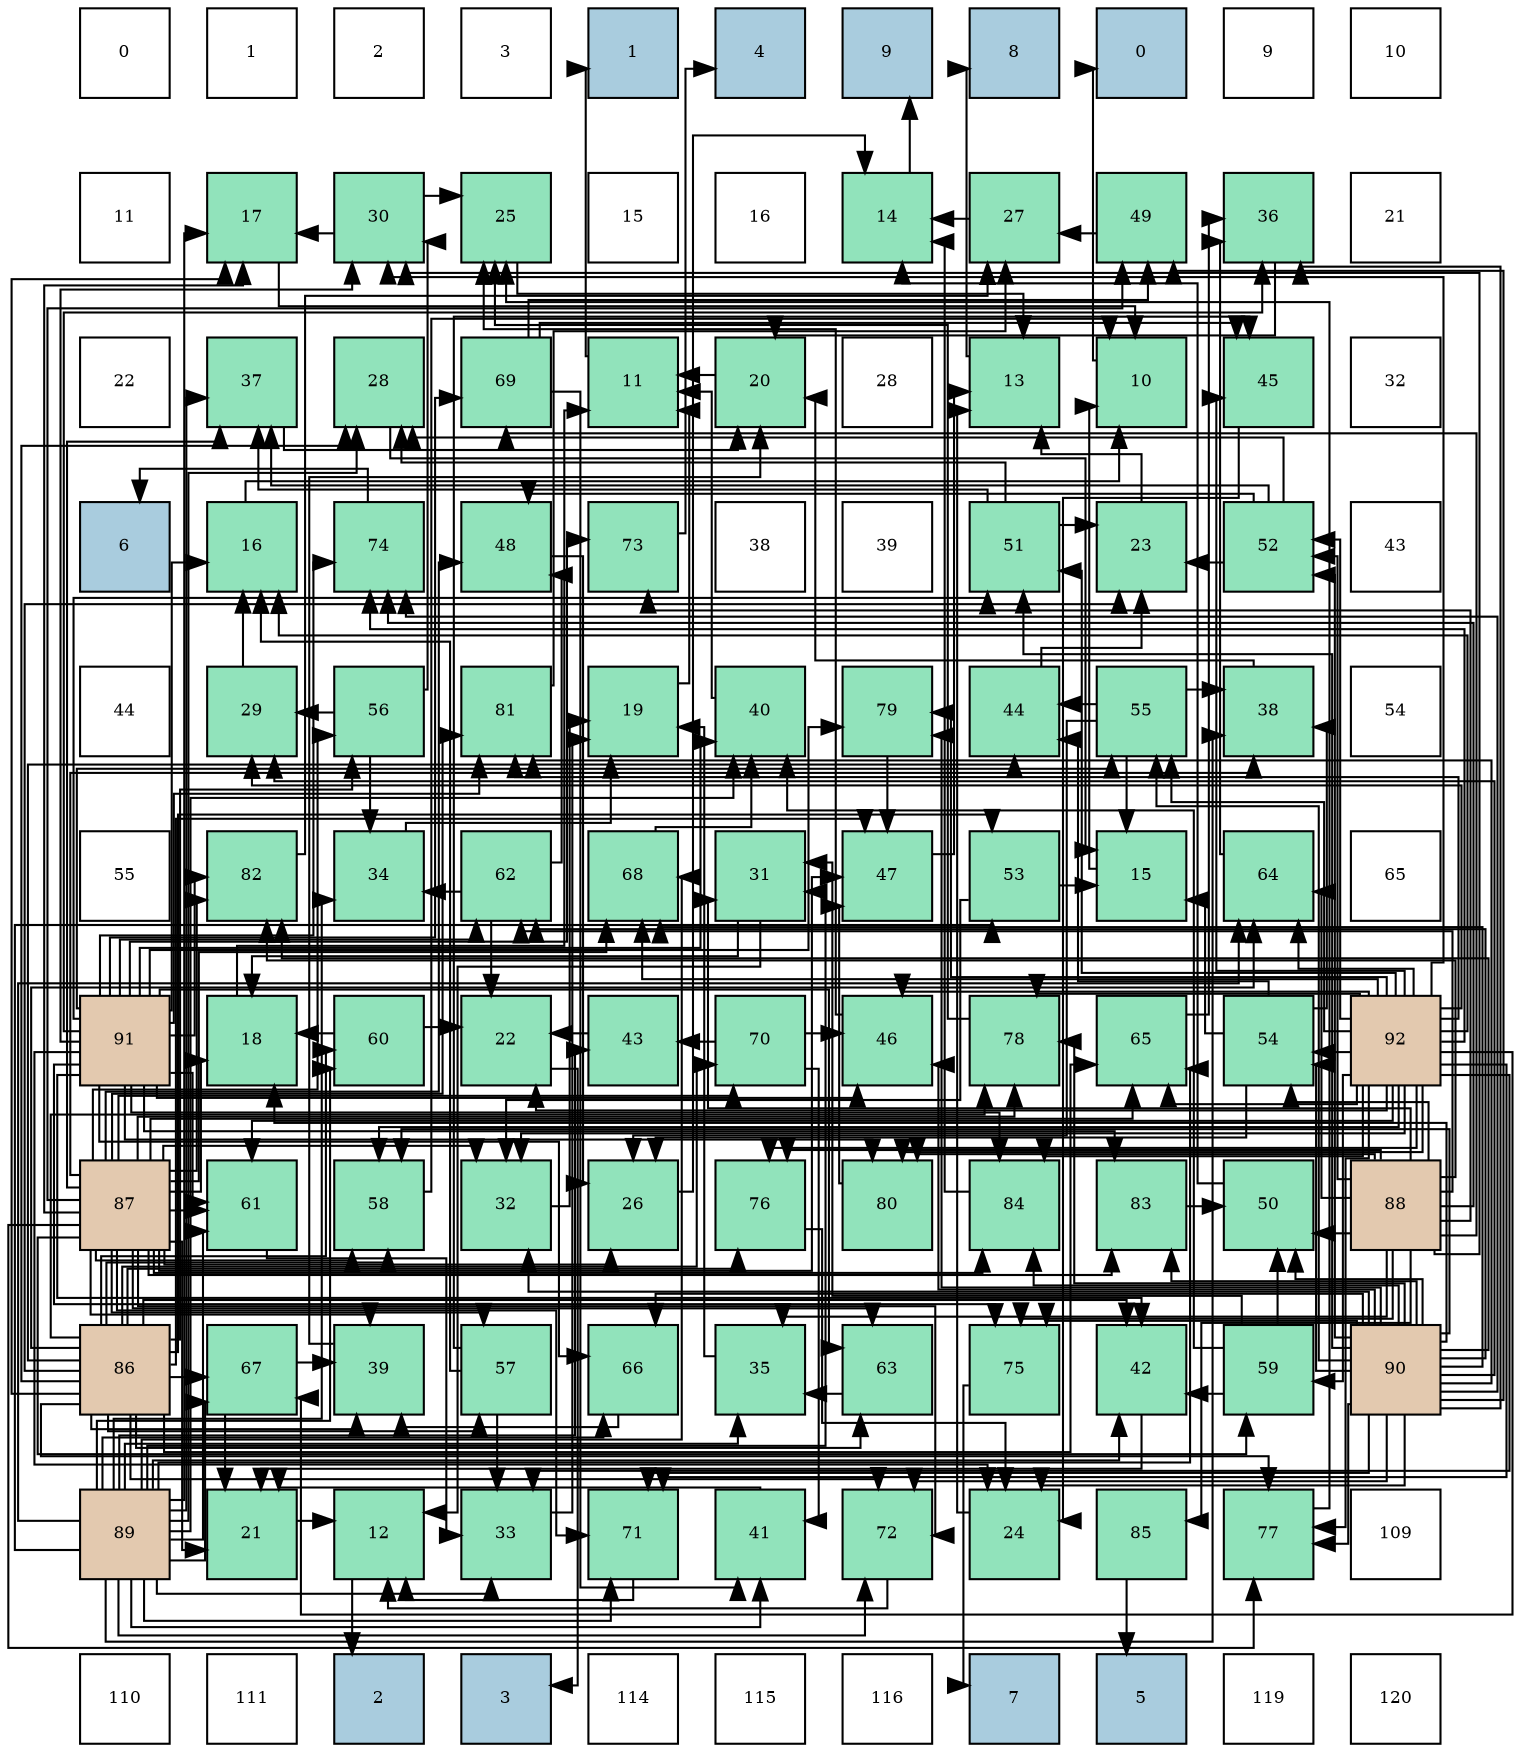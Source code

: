 digraph layout{
 rankdir=TB;
 splines=ortho;
 node [style=filled shape=square fixedsize=true width=0.6];
0[label="0", fontsize=8, fillcolor="#ffffff"];
1[label="1", fontsize=8, fillcolor="#ffffff"];
2[label="2", fontsize=8, fillcolor="#ffffff"];
3[label="3", fontsize=8, fillcolor="#ffffff"];
4[label="1", fontsize=8, fillcolor="#a9ccde"];
5[label="4", fontsize=8, fillcolor="#a9ccde"];
6[label="9", fontsize=8, fillcolor="#a9ccde"];
7[label="8", fontsize=8, fillcolor="#a9ccde"];
8[label="0", fontsize=8, fillcolor="#a9ccde"];
9[label="9", fontsize=8, fillcolor="#ffffff"];
10[label="10", fontsize=8, fillcolor="#ffffff"];
11[label="11", fontsize=8, fillcolor="#ffffff"];
12[label="17", fontsize=8, fillcolor="#91e3bb"];
13[label="30", fontsize=8, fillcolor="#91e3bb"];
14[label="25", fontsize=8, fillcolor="#91e3bb"];
15[label="15", fontsize=8, fillcolor="#ffffff"];
16[label="16", fontsize=8, fillcolor="#ffffff"];
17[label="14", fontsize=8, fillcolor="#91e3bb"];
18[label="27", fontsize=8, fillcolor="#91e3bb"];
19[label="49", fontsize=8, fillcolor="#91e3bb"];
20[label="36", fontsize=8, fillcolor="#91e3bb"];
21[label="21", fontsize=8, fillcolor="#ffffff"];
22[label="22", fontsize=8, fillcolor="#ffffff"];
23[label="37", fontsize=8, fillcolor="#91e3bb"];
24[label="28", fontsize=8, fillcolor="#91e3bb"];
25[label="69", fontsize=8, fillcolor="#91e3bb"];
26[label="11", fontsize=8, fillcolor="#91e3bb"];
27[label="20", fontsize=8, fillcolor="#91e3bb"];
28[label="28", fontsize=8, fillcolor="#ffffff"];
29[label="13", fontsize=8, fillcolor="#91e3bb"];
30[label="10", fontsize=8, fillcolor="#91e3bb"];
31[label="45", fontsize=8, fillcolor="#91e3bb"];
32[label="32", fontsize=8, fillcolor="#ffffff"];
33[label="6", fontsize=8, fillcolor="#a9ccde"];
34[label="16", fontsize=8, fillcolor="#91e3bb"];
35[label="74", fontsize=8, fillcolor="#91e3bb"];
36[label="48", fontsize=8, fillcolor="#91e3bb"];
37[label="73", fontsize=8, fillcolor="#91e3bb"];
38[label="38", fontsize=8, fillcolor="#ffffff"];
39[label="39", fontsize=8, fillcolor="#ffffff"];
40[label="51", fontsize=8, fillcolor="#91e3bb"];
41[label="23", fontsize=8, fillcolor="#91e3bb"];
42[label="52", fontsize=8, fillcolor="#91e3bb"];
43[label="43", fontsize=8, fillcolor="#ffffff"];
44[label="44", fontsize=8, fillcolor="#ffffff"];
45[label="29", fontsize=8, fillcolor="#91e3bb"];
46[label="56", fontsize=8, fillcolor="#91e3bb"];
47[label="81", fontsize=8, fillcolor="#91e3bb"];
48[label="19", fontsize=8, fillcolor="#91e3bb"];
49[label="40", fontsize=8, fillcolor="#91e3bb"];
50[label="79", fontsize=8, fillcolor="#91e3bb"];
51[label="44", fontsize=8, fillcolor="#91e3bb"];
52[label="55", fontsize=8, fillcolor="#91e3bb"];
53[label="38", fontsize=8, fillcolor="#91e3bb"];
54[label="54", fontsize=8, fillcolor="#ffffff"];
55[label="55", fontsize=8, fillcolor="#ffffff"];
56[label="82", fontsize=8, fillcolor="#91e3bb"];
57[label="34", fontsize=8, fillcolor="#91e3bb"];
58[label="62", fontsize=8, fillcolor="#91e3bb"];
59[label="68", fontsize=8, fillcolor="#91e3bb"];
60[label="31", fontsize=8, fillcolor="#91e3bb"];
61[label="47", fontsize=8, fillcolor="#91e3bb"];
62[label="53", fontsize=8, fillcolor="#91e3bb"];
63[label="15", fontsize=8, fillcolor="#91e3bb"];
64[label="64", fontsize=8, fillcolor="#91e3bb"];
65[label="65", fontsize=8, fillcolor="#ffffff"];
66[label="91", fontsize=8, fillcolor="#e3c9af"];
67[label="18", fontsize=8, fillcolor="#91e3bb"];
68[label="60", fontsize=8, fillcolor="#91e3bb"];
69[label="22", fontsize=8, fillcolor="#91e3bb"];
70[label="43", fontsize=8, fillcolor="#91e3bb"];
71[label="70", fontsize=8, fillcolor="#91e3bb"];
72[label="46", fontsize=8, fillcolor="#91e3bb"];
73[label="78", fontsize=8, fillcolor="#91e3bb"];
74[label="65", fontsize=8, fillcolor="#91e3bb"];
75[label="54", fontsize=8, fillcolor="#91e3bb"];
76[label="92", fontsize=8, fillcolor="#e3c9af"];
77[label="87", fontsize=8, fillcolor="#e3c9af"];
78[label="61", fontsize=8, fillcolor="#91e3bb"];
79[label="58", fontsize=8, fillcolor="#91e3bb"];
80[label="32", fontsize=8, fillcolor="#91e3bb"];
81[label="26", fontsize=8, fillcolor="#91e3bb"];
82[label="76", fontsize=8, fillcolor="#91e3bb"];
83[label="80", fontsize=8, fillcolor="#91e3bb"];
84[label="84", fontsize=8, fillcolor="#91e3bb"];
85[label="83", fontsize=8, fillcolor="#91e3bb"];
86[label="50", fontsize=8, fillcolor="#91e3bb"];
87[label="88", fontsize=8, fillcolor="#e3c9af"];
88[label="86", fontsize=8, fillcolor="#e3c9af"];
89[label="67", fontsize=8, fillcolor="#91e3bb"];
90[label="39", fontsize=8, fillcolor="#91e3bb"];
91[label="57", fontsize=8, fillcolor="#91e3bb"];
92[label="66", fontsize=8, fillcolor="#91e3bb"];
93[label="35", fontsize=8, fillcolor="#91e3bb"];
94[label="63", fontsize=8, fillcolor="#91e3bb"];
95[label="75", fontsize=8, fillcolor="#91e3bb"];
96[label="42", fontsize=8, fillcolor="#91e3bb"];
97[label="59", fontsize=8, fillcolor="#91e3bb"];
98[label="90", fontsize=8, fillcolor="#e3c9af"];
99[label="89", fontsize=8, fillcolor="#e3c9af"];
100[label="21", fontsize=8, fillcolor="#91e3bb"];
101[label="12", fontsize=8, fillcolor="#91e3bb"];
102[label="33", fontsize=8, fillcolor="#91e3bb"];
103[label="71", fontsize=8, fillcolor="#91e3bb"];
104[label="41", fontsize=8, fillcolor="#91e3bb"];
105[label="72", fontsize=8, fillcolor="#91e3bb"];
106[label="24", fontsize=8, fillcolor="#91e3bb"];
107[label="85", fontsize=8, fillcolor="#91e3bb"];
108[label="77", fontsize=8, fillcolor="#91e3bb"];
109[label="109", fontsize=8, fillcolor="#ffffff"];
110[label="110", fontsize=8, fillcolor="#ffffff"];
111[label="111", fontsize=8, fillcolor="#ffffff"];
112[label="2", fontsize=8, fillcolor="#a9ccde"];
113[label="3", fontsize=8, fillcolor="#a9ccde"];
114[label="114", fontsize=8, fillcolor="#ffffff"];
115[label="115", fontsize=8, fillcolor="#ffffff"];
116[label="116", fontsize=8, fillcolor="#ffffff"];
117[label="7", fontsize=8, fillcolor="#a9ccde"];
118[label="5", fontsize=8, fillcolor="#a9ccde"];
119[label="119", fontsize=8, fillcolor="#ffffff"];
120[label="120", fontsize=8, fillcolor="#ffffff"];
edge [constraint=false, style=vis];30 -> 8;
26 -> 4;
101 -> 112;
29 -> 7;
17 -> 6;
63 -> 30;
34 -> 30;
12 -> 30;
67 -> 26;
48 -> 26;
27 -> 26;
100 -> 101;
69 -> 113;
41 -> 29;
106 -> 29;
14 -> 29;
81 -> 17;
18 -> 17;
24 -> 63;
45 -> 34;
13 -> 12;
13 -> 14;
60 -> 101;
60 -> 67;
80 -> 48;
102 -> 48;
57 -> 48;
93 -> 48;
20 -> 27;
23 -> 27;
53 -> 27;
90 -> 27;
49 -> 26;
104 -> 100;
96 -> 100;
70 -> 69;
51 -> 41;
31 -> 106;
72 -> 14;
61 -> 29;
36 -> 81;
19 -> 18;
86 -> 17;
40 -> 41;
40 -> 24;
40 -> 23;
42 -> 41;
42 -> 24;
42 -> 23;
42 -> 36;
62 -> 63;
62 -> 80;
75 -> 63;
75 -> 81;
75 -> 53;
75 -> 51;
52 -> 63;
52 -> 81;
52 -> 53;
52 -> 51;
46 -> 45;
46 -> 13;
46 -> 57;
91 -> 34;
91 -> 102;
91 -> 31;
79 -> 30;
97 -> 60;
97 -> 49;
97 -> 96;
97 -> 86;
68 -> 67;
68 -> 69;
78 -> 102;
58 -> 69;
58 -> 57;
58 -> 36;
94 -> 93;
64 -> 20;
74 -> 20;
92 -> 90;
89 -> 100;
89 -> 90;
59 -> 49;
25 -> 104;
25 -> 31;
25 -> 19;
71 -> 104;
71 -> 70;
71 -> 72;
103 -> 101;
105 -> 101;
37 -> 5;
35 -> 33;
95 -> 117;
82 -> 106;
108 -> 14;
73 -> 14;
50 -> 61;
83 -> 61;
47 -> 18;
56 -> 18;
85 -> 86;
84 -> 17;
107 -> 118;
88 -> 12;
88 -> 41;
88 -> 24;
88 -> 90;
88 -> 96;
88 -> 51;
88 -> 61;
88 -> 62;
88 -> 46;
88 -> 91;
88 -> 79;
88 -> 68;
88 -> 94;
88 -> 64;
88 -> 74;
88 -> 89;
88 -> 71;
88 -> 105;
88 -> 82;
88 -> 108;
88 -> 73;
77 -> 12;
77 -> 67;
77 -> 100;
77 -> 81;
77 -> 80;
77 -> 23;
77 -> 53;
77 -> 90;
77 -> 61;
77 -> 36;
77 -> 19;
77 -> 46;
77 -> 91;
77 -> 79;
77 -> 97;
77 -> 78;
77 -> 94;
77 -> 74;
77 -> 59;
77 -> 71;
77 -> 103;
77 -> 105;
77 -> 108;
77 -> 73;
77 -> 47;
77 -> 56;
77 -> 85;
77 -> 84;
87 -> 13;
87 -> 60;
87 -> 93;
87 -> 86;
87 -> 42;
87 -> 75;
87 -> 58;
87 -> 64;
87 -> 25;
87 -> 37;
87 -> 35;
87 -> 95;
87 -> 82;
87 -> 83;
87 -> 56;
87 -> 107;
99 -> 12;
99 -> 24;
99 -> 60;
99 -> 102;
99 -> 57;
99 -> 93;
99 -> 23;
99 -> 53;
99 -> 49;
99 -> 104;
99 -> 96;
99 -> 70;
99 -> 62;
99 -> 68;
99 -> 78;
99 -> 64;
99 -> 74;
99 -> 92;
99 -> 89;
99 -> 59;
99 -> 103;
99 -> 105;
98 -> 67;
98 -> 106;
98 -> 45;
98 -> 80;
98 -> 20;
98 -> 72;
98 -> 19;
98 -> 86;
98 -> 40;
98 -> 42;
98 -> 75;
98 -> 52;
98 -> 79;
98 -> 58;
98 -> 92;
98 -> 59;
98 -> 103;
98 -> 105;
98 -> 35;
98 -> 95;
98 -> 108;
98 -> 73;
98 -> 50;
98 -> 47;
98 -> 56;
98 -> 85;
98 -> 84;
66 -> 34;
66 -> 106;
66 -> 13;
66 -> 20;
66 -> 49;
66 -> 96;
66 -> 72;
66 -> 40;
66 -> 52;
66 -> 78;
66 -> 58;
66 -> 94;
66 -> 92;
66 -> 25;
66 -> 37;
66 -> 35;
66 -> 95;
66 -> 50;
66 -> 83;
66 -> 47;
66 -> 56;
66 -> 85;
66 -> 84;
76 -> 34;
76 -> 69;
76 -> 45;
76 -> 13;
76 -> 80;
76 -> 102;
76 -> 31;
76 -> 72;
76 -> 40;
76 -> 42;
76 -> 75;
76 -> 52;
76 -> 79;
76 -> 97;
76 -> 78;
76 -> 64;
76 -> 74;
76 -> 89;
76 -> 59;
76 -> 103;
76 -> 35;
76 -> 82;
76 -> 108;
76 -> 73;
76 -> 50;
76 -> 83;
76 -> 47;
76 -> 84;
edge [constraint=true, style=invis];
0 -> 11 -> 22 -> 33 -> 44 -> 55 -> 66 -> 77 -> 88 -> 99 -> 110;
1 -> 12 -> 23 -> 34 -> 45 -> 56 -> 67 -> 78 -> 89 -> 100 -> 111;
2 -> 13 -> 24 -> 35 -> 46 -> 57 -> 68 -> 79 -> 90 -> 101 -> 112;
3 -> 14 -> 25 -> 36 -> 47 -> 58 -> 69 -> 80 -> 91 -> 102 -> 113;
4 -> 15 -> 26 -> 37 -> 48 -> 59 -> 70 -> 81 -> 92 -> 103 -> 114;
5 -> 16 -> 27 -> 38 -> 49 -> 60 -> 71 -> 82 -> 93 -> 104 -> 115;
6 -> 17 -> 28 -> 39 -> 50 -> 61 -> 72 -> 83 -> 94 -> 105 -> 116;
7 -> 18 -> 29 -> 40 -> 51 -> 62 -> 73 -> 84 -> 95 -> 106 -> 117;
8 -> 19 -> 30 -> 41 -> 52 -> 63 -> 74 -> 85 -> 96 -> 107 -> 118;
9 -> 20 -> 31 -> 42 -> 53 -> 64 -> 75 -> 86 -> 97 -> 108 -> 119;
10 -> 21 -> 32 -> 43 -> 54 -> 65 -> 76 -> 87 -> 98 -> 109 -> 120;
rank = same {0 -> 1 -> 2 -> 3 -> 4 -> 5 -> 6 -> 7 -> 8 -> 9 -> 10};
rank = same {11 -> 12 -> 13 -> 14 -> 15 -> 16 -> 17 -> 18 -> 19 -> 20 -> 21};
rank = same {22 -> 23 -> 24 -> 25 -> 26 -> 27 -> 28 -> 29 -> 30 -> 31 -> 32};
rank = same {33 -> 34 -> 35 -> 36 -> 37 -> 38 -> 39 -> 40 -> 41 -> 42 -> 43};
rank = same {44 -> 45 -> 46 -> 47 -> 48 -> 49 -> 50 -> 51 -> 52 -> 53 -> 54};
rank = same {55 -> 56 -> 57 -> 58 -> 59 -> 60 -> 61 -> 62 -> 63 -> 64 -> 65};
rank = same {66 -> 67 -> 68 -> 69 -> 70 -> 71 -> 72 -> 73 -> 74 -> 75 -> 76};
rank = same {77 -> 78 -> 79 -> 80 -> 81 -> 82 -> 83 -> 84 -> 85 -> 86 -> 87};
rank = same {88 -> 89 -> 90 -> 91 -> 92 -> 93 -> 94 -> 95 -> 96 -> 97 -> 98};
rank = same {99 -> 100 -> 101 -> 102 -> 103 -> 104 -> 105 -> 106 -> 107 -> 108 -> 109};
rank = same {110 -> 111 -> 112 -> 113 -> 114 -> 115 -> 116 -> 117 -> 118 -> 119 -> 120};
}